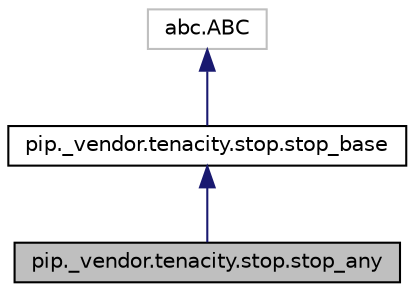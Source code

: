 digraph "pip._vendor.tenacity.stop.stop_any"
{
 // LATEX_PDF_SIZE
  edge [fontname="Helvetica",fontsize="10",labelfontname="Helvetica",labelfontsize="10"];
  node [fontname="Helvetica",fontsize="10",shape=record];
  Node1 [label="pip._vendor.tenacity.stop.stop_any",height=0.2,width=0.4,color="black", fillcolor="grey75", style="filled", fontcolor="black",tooltip=" "];
  Node2 -> Node1 [dir="back",color="midnightblue",fontsize="10",style="solid",fontname="Helvetica"];
  Node2 [label="pip._vendor.tenacity.stop.stop_base",height=0.2,width=0.4,color="black", fillcolor="white", style="filled",URL="$db/df9/classpip_1_1__vendor_1_1tenacity_1_1stop_1_1stop__base.html",tooltip=" "];
  Node3 -> Node2 [dir="back",color="midnightblue",fontsize="10",style="solid",fontname="Helvetica"];
  Node3 [label="abc.ABC",height=0.2,width=0.4,color="grey75", fillcolor="white", style="filled",tooltip=" "];
}
